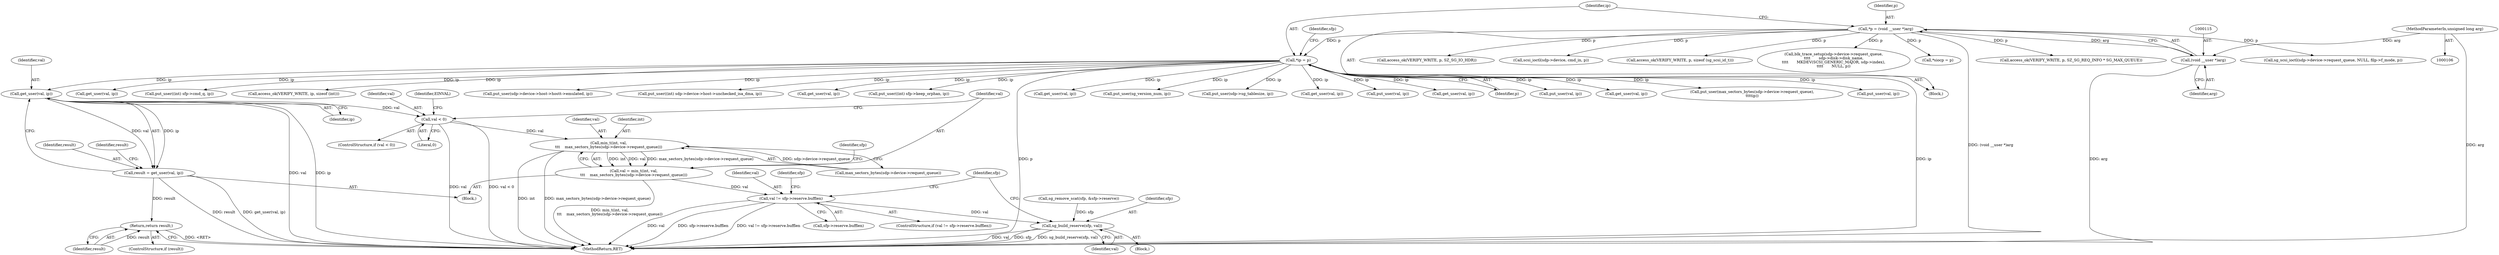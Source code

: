 digraph "0_linux_3e0097499839e0fe3af380410eababe5a47c4cf9_0@pointer" {
"1000610" [label="(Call,get_user(val, ip))"];
"1000118" [label="(Call,*ip = p)"];
"1000112" [label="(Call,*p = (void __user *)arg)"];
"1000114" [label="(Call,(void __user *)arg)"];
"1000109" [label="(MethodParameterIn,unsigned long arg)"];
"1000608" [label="(Call,result = get_user(val, ip))"];
"1000615" [label="(Return,return result;)"];
"1000618" [label="(Call,val < 0)"];
"1000626" [label="(Call,min_t(int, val,\n\t\t\t    max_sectors_bytes(sdp->device->request_queue)))"];
"1000624" [label="(Call,val = min_t(int, val,\n\t\t\t    max_sectors_bytes(sdp->device->request_queue)))"];
"1000641" [label="(Call,val != sfp->reserve.bufflen)"];
"1000672" [label="(Call,sg_build_reserve(sfp, val))"];
"1000110" [label="(Block,)"];
"1000929" [label="(Call,sg_scsi_ioctl(sdp->device->request_queue, NULL, filp->f_mode, p))"];
"1000113" [label="(Identifier,p)"];
"1000625" [label="(Identifier,val)"];
"1000609" [label="(Identifier,result)"];
"1000620" [label="(Literal,0)"];
"1000628" [label="(Identifier,val)"];
"1000626" [label="(Call,min_t(int, val,\n\t\t\t    max_sectors_bytes(sdp->device->request_queue)))"];
"1000666" [label="(Call,sg_remove_scat(sfp, &sfp->reserve))"];
"1000112" [label="(Call,*p = (void __user *)arg)"];
"1000492" [label="(Call,get_user(val, ip))"];
"1000608" [label="(Call,result = get_user(val, ip))"];
"1000616" [label="(Identifier,result)"];
"1000750" [label="(Call,put_user((int) sfp->keep_orphan, ip))"];
"1000627" [label="(Identifier,int)"];
"1000119" [label="(Identifier,ip)"];
"1000116" [label="(Identifier,arg)"];
"1000943" [label="(Call,get_user(val, ip))"];
"1000189" [label="(Call,access_ok(VERIFY_WRITE, p, SZ_SG_IO_HDR))"];
"1000652" [label="(Identifier,sfp)"];
"1001054" [label="(Call,scsi_ioctl(sdp->device, cmd_in, p))"];
"1000788" [label="(Call,put_user(sg_version_num, ip))"];
"1000602" [label="(Call,put_user(sdp->sg_tablesize, ip))"];
"1000118" [label="(Call,*ip = p)"];
"1000109" [label="(MethodParameterIn,unsigned long arg)"];
"1000760" [label="(Call,get_user(val, ip))"];
"1000673" [label="(Identifier,sfp)"];
"1000132" [label="(Identifier,sfp)"];
"1000648" [label="(Block,)"];
"1000674" [label="(Identifier,val)"];
"1000699" [label="(Call,put_user(val, ip))"];
"1000629" [label="(Call,max_sectors_bytes(sdp->device->request_queue))"];
"1000734" [label="(Call,get_user(val, ip))"];
"1000120" [label="(Identifier,p)"];
"1000614" [label="(Identifier,result)"];
"1000597" [label="(Call,put_user(val, ip))"];
"1000287" [label="(Call,get_user(val, ip))"];
"1000611" [label="(Identifier,val)"];
"1000360" [label="(Call,access_ok(VERIFY_WRITE, p, sizeof (sg_scsi_id_t)))"];
"1000971" [label="(Call,blk_trace_setup(sdp->device->request_queue,\n\t\t\t\t       sdp->disk->disk_name,\n\t\t\t\t       MKDEV(SCSI_GENERIC_MAJOR, sdp->index),\n\t\t\t\t       NULL, p))"];
"1000617" [label="(ControlStructure,if (val < 0))"];
"1000642" [label="(Identifier,val)"];
"1000615" [label="(Return,return result;)"];
"1000961" [label="(Call,put_user(max_sectors_bytes(sdp->device->request_queue),\n\t\t\t\tip))"];
"1000623" [label="(Identifier,EINVAL)"];
"1000624" [label="(Call,val = min_t(int, val,\n\t\t\t    max_sectors_bytes(sdp->device->request_queue)))"];
"1000801" [label="(Call,put_user(val, ip))"];
"1001060" [label="(MethodReturn,RET)"];
"1000705" [label="(Call,get_user(val, ip))"];
"1000643" [label="(Call,sfp->reserve.bufflen)"];
"1000906" [label="(Call,*siocp = p)"];
"1000638" [label="(Identifier,sfp)"];
"1000672" [label="(Call,sg_build_reserve(sfp, val))"];
"1000724" [label="(Call,put_user((int) sfp->cmd_q, ip))"];
"1000641" [label="(Call,val != sfp->reserve.bufflen)"];
"1000619" [label="(Identifier,val)"];
"1000512" [label="(Call,access_ok(VERIFY_WRITE, ip, sizeof (int)))"];
"1000114" [label="(Call,(void __user *)arg)"];
"1000610" [label="(Call,get_user(val, ip))"];
"1000618" [label="(Call,val < 0)"];
"1000807" [label="(Call,access_ok(VERIFY_WRITE, p, SZ_SG_REQ_INFO * SG_MAX_QUEUE))"];
"1000167" [label="(Block,)"];
"1000877" [label="(Call,put_user(sdp->device->host->hostt->emulated, ip))"];
"1000640" [label="(ControlStructure,if (val != sfp->reserve.bufflen))"];
"1000678" [label="(Identifier,sfp)"];
"1000613" [label="(ControlStructure,if (result))"];
"1000612" [label="(Identifier,ip)"];
"1000346" [label="(Call,put_user((int) sdp->device->host->unchecked_isa_dma, ip))"];
"1000610" -> "1000608"  [label="AST: "];
"1000610" -> "1000612"  [label="CFG: "];
"1000611" -> "1000610"  [label="AST: "];
"1000612" -> "1000610"  [label="AST: "];
"1000608" -> "1000610"  [label="CFG: "];
"1000610" -> "1001060"  [label="DDG: val"];
"1000610" -> "1001060"  [label="DDG: ip"];
"1000610" -> "1000608"  [label="DDG: val"];
"1000610" -> "1000608"  [label="DDG: ip"];
"1000118" -> "1000610"  [label="DDG: ip"];
"1000610" -> "1000618"  [label="DDG: val"];
"1000118" -> "1000110"  [label="AST: "];
"1000118" -> "1000120"  [label="CFG: "];
"1000119" -> "1000118"  [label="AST: "];
"1000120" -> "1000118"  [label="AST: "];
"1000132" -> "1000118"  [label="CFG: "];
"1000118" -> "1001060"  [label="DDG: p"];
"1000118" -> "1001060"  [label="DDG: ip"];
"1000112" -> "1000118"  [label="DDG: p"];
"1000118" -> "1000287"  [label="DDG: ip"];
"1000118" -> "1000346"  [label="DDG: ip"];
"1000118" -> "1000492"  [label="DDG: ip"];
"1000118" -> "1000512"  [label="DDG: ip"];
"1000118" -> "1000597"  [label="DDG: ip"];
"1000118" -> "1000602"  [label="DDG: ip"];
"1000118" -> "1000699"  [label="DDG: ip"];
"1000118" -> "1000705"  [label="DDG: ip"];
"1000118" -> "1000724"  [label="DDG: ip"];
"1000118" -> "1000734"  [label="DDG: ip"];
"1000118" -> "1000750"  [label="DDG: ip"];
"1000118" -> "1000760"  [label="DDG: ip"];
"1000118" -> "1000788"  [label="DDG: ip"];
"1000118" -> "1000801"  [label="DDG: ip"];
"1000118" -> "1000877"  [label="DDG: ip"];
"1000118" -> "1000943"  [label="DDG: ip"];
"1000118" -> "1000961"  [label="DDG: ip"];
"1000112" -> "1000110"  [label="AST: "];
"1000112" -> "1000114"  [label="CFG: "];
"1000113" -> "1000112"  [label="AST: "];
"1000114" -> "1000112"  [label="AST: "];
"1000119" -> "1000112"  [label="CFG: "];
"1000112" -> "1001060"  [label="DDG: (void __user *)arg"];
"1000114" -> "1000112"  [label="DDG: arg"];
"1000112" -> "1000189"  [label="DDG: p"];
"1000112" -> "1000360"  [label="DDG: p"];
"1000112" -> "1000807"  [label="DDG: p"];
"1000112" -> "1000906"  [label="DDG: p"];
"1000112" -> "1000929"  [label="DDG: p"];
"1000112" -> "1000971"  [label="DDG: p"];
"1000112" -> "1001054"  [label="DDG: p"];
"1000114" -> "1000116"  [label="CFG: "];
"1000115" -> "1000114"  [label="AST: "];
"1000116" -> "1000114"  [label="AST: "];
"1000114" -> "1001060"  [label="DDG: arg"];
"1000109" -> "1000114"  [label="DDG: arg"];
"1000109" -> "1000106"  [label="AST: "];
"1000109" -> "1001060"  [label="DDG: arg"];
"1000608" -> "1000167"  [label="AST: "];
"1000609" -> "1000608"  [label="AST: "];
"1000614" -> "1000608"  [label="CFG: "];
"1000608" -> "1001060"  [label="DDG: get_user(val, ip)"];
"1000608" -> "1001060"  [label="DDG: result"];
"1000608" -> "1000615"  [label="DDG: result"];
"1000615" -> "1000613"  [label="AST: "];
"1000615" -> "1000616"  [label="CFG: "];
"1000616" -> "1000615"  [label="AST: "];
"1001060" -> "1000615"  [label="CFG: "];
"1000615" -> "1001060"  [label="DDG: <RET>"];
"1000616" -> "1000615"  [label="DDG: result"];
"1000618" -> "1000617"  [label="AST: "];
"1000618" -> "1000620"  [label="CFG: "];
"1000619" -> "1000618"  [label="AST: "];
"1000620" -> "1000618"  [label="AST: "];
"1000623" -> "1000618"  [label="CFG: "];
"1000625" -> "1000618"  [label="CFG: "];
"1000618" -> "1001060"  [label="DDG: val < 0"];
"1000618" -> "1001060"  [label="DDG: val"];
"1000618" -> "1000626"  [label="DDG: val"];
"1000626" -> "1000624"  [label="AST: "];
"1000626" -> "1000629"  [label="CFG: "];
"1000627" -> "1000626"  [label="AST: "];
"1000628" -> "1000626"  [label="AST: "];
"1000629" -> "1000626"  [label="AST: "];
"1000624" -> "1000626"  [label="CFG: "];
"1000626" -> "1001060"  [label="DDG: max_sectors_bytes(sdp->device->request_queue)"];
"1000626" -> "1001060"  [label="DDG: int"];
"1000626" -> "1000624"  [label="DDG: int"];
"1000626" -> "1000624"  [label="DDG: val"];
"1000626" -> "1000624"  [label="DDG: max_sectors_bytes(sdp->device->request_queue)"];
"1000629" -> "1000626"  [label="DDG: sdp->device->request_queue"];
"1000624" -> "1000167"  [label="AST: "];
"1000625" -> "1000624"  [label="AST: "];
"1000638" -> "1000624"  [label="CFG: "];
"1000624" -> "1001060"  [label="DDG: min_t(int, val,\n\t\t\t    max_sectors_bytes(sdp->device->request_queue))"];
"1000624" -> "1000641"  [label="DDG: val"];
"1000641" -> "1000640"  [label="AST: "];
"1000641" -> "1000643"  [label="CFG: "];
"1000642" -> "1000641"  [label="AST: "];
"1000643" -> "1000641"  [label="AST: "];
"1000652" -> "1000641"  [label="CFG: "];
"1000678" -> "1000641"  [label="CFG: "];
"1000641" -> "1001060"  [label="DDG: sfp->reserve.bufflen"];
"1000641" -> "1001060"  [label="DDG: val != sfp->reserve.bufflen"];
"1000641" -> "1001060"  [label="DDG: val"];
"1000641" -> "1000672"  [label="DDG: val"];
"1000672" -> "1000648"  [label="AST: "];
"1000672" -> "1000674"  [label="CFG: "];
"1000673" -> "1000672"  [label="AST: "];
"1000674" -> "1000672"  [label="AST: "];
"1000678" -> "1000672"  [label="CFG: "];
"1000672" -> "1001060"  [label="DDG: sg_build_reserve(sfp, val)"];
"1000672" -> "1001060"  [label="DDG: val"];
"1000672" -> "1001060"  [label="DDG: sfp"];
"1000666" -> "1000672"  [label="DDG: sfp"];
}
